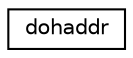 digraph "Graphical Class Hierarchy"
{
  edge [fontname="Helvetica",fontsize="10",labelfontname="Helvetica",labelfontsize="10"];
  node [fontname="Helvetica",fontsize="10",shape=record];
  rankdir="LR";
  Node0 [label="dohaddr",height=0.2,width=0.4,color="black", fillcolor="white", style="filled",URL="$structdohaddr.html"];
}

